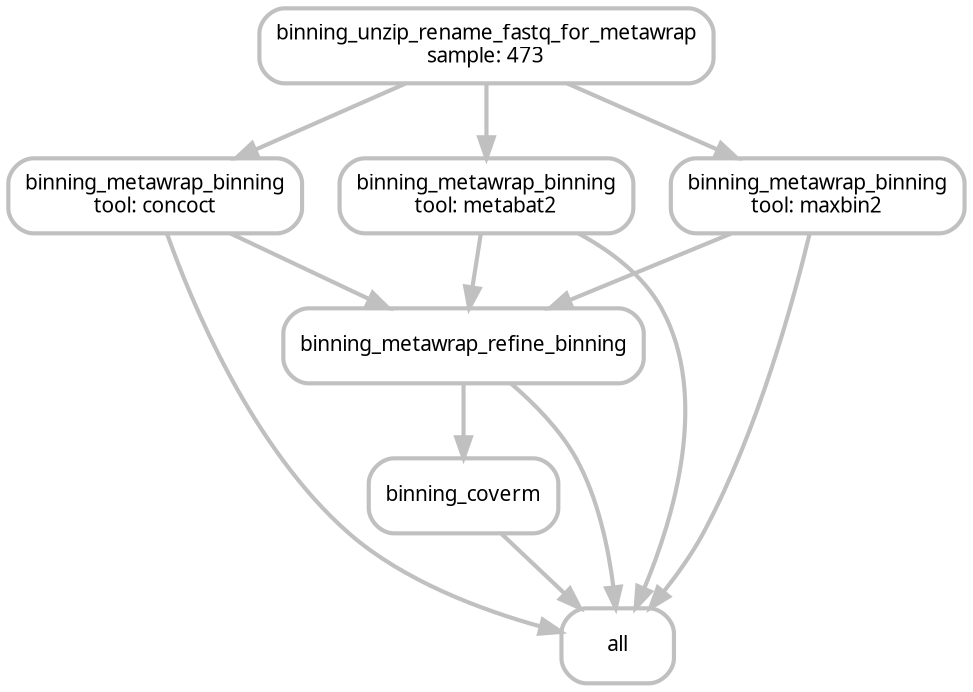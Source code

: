 digraph snakemake_dag {
    graph[bgcolor=white, margin=0];
    node[shape=box, style=rounded, fontname=sans,                 fontsize=10, penwidth=2];
    edge[penwidth=2, color=grey];
	0[label = "all", color = "grey", style="rounded"];
	1[label = "binning_metawrap_binning\ntool: concoct", color = "grey", style="rounded"];
	2[label = "binning_unzip_rename_fastq_for_metawrap\nsample: 473", color = "grey", style="rounded"];
	3[label = "binning_metawrap_binning\ntool: metabat2", color = "grey", style="rounded"];
	4[label = "binning_metawrap_binning\ntool: maxbin2", color = "grey", style="rounded"];
	5[label = "binning_metawrap_refine_binning", color = "grey", style="rounded"];
	6[label = "binning_coverm", color = "grey", style="rounded"];
	1 -> 0
	3 -> 0
	4 -> 0
	5 -> 0
	6 -> 0
	2 -> 1
	2 -> 3
	2 -> 4
	1 -> 5
	3 -> 5
	4 -> 5
	5 -> 6
}            
